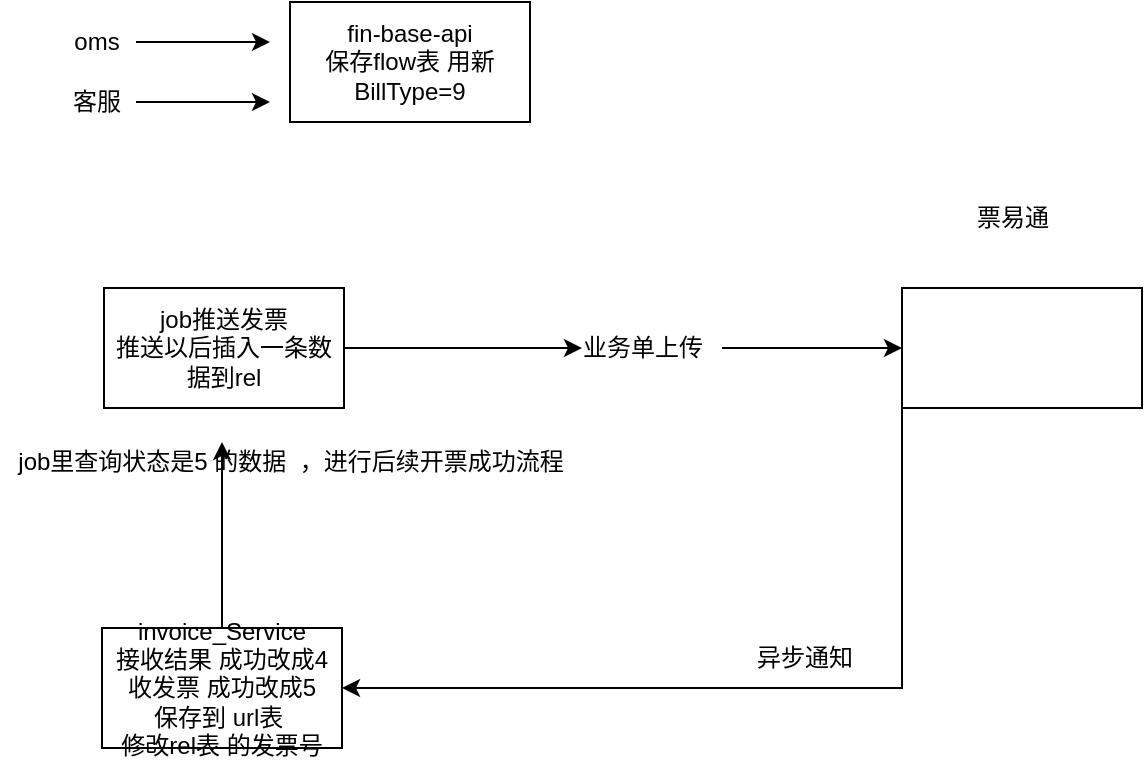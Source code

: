 <mxfile version="13.4.3" type="onedrive"><diagram id="kuiq06GXoNQaqBtNeJy2" name="第 1 页"><mxGraphModel dx="1422" dy="762" grid="1" gridSize="10" guides="1" tooltips="1" connect="1" arrows="1" fold="1" page="1" pageScale="1" pageWidth="827" pageHeight="1169" math="0" shadow="0"><root><mxCell id="0"/><mxCell id="1" parent="0"/><mxCell id="RibsczWT25ZcUJ5gs96W-2" style="edgeStyle=orthogonalEdgeStyle;rounded=0;orthogonalLoop=1;jettySize=auto;html=1;" parent="1" source="RibsczWT25ZcUJ5gs96W-1" edge="1"><mxGeometry relative="1" as="geometry"><mxPoint x="486" y="243" as="targetPoint"/></mxGeometry></mxCell><mxCell id="RibsczWT25ZcUJ5gs96W-1" value="job推送发票&lt;br&gt;推送以后插入一条数据到rel" style="rounded=0;whiteSpace=wrap;html=1;" parent="1" vertex="1"><mxGeometry x="247" y="213" width="120" height="60" as="geometry"/></mxCell><mxCell id="RibsczWT25ZcUJ5gs96W-7" style="edgeStyle=orthogonalEdgeStyle;rounded=0;orthogonalLoop=1;jettySize=auto;html=1;exitX=0;exitY=1;exitDx=0;exitDy=0;entryX=1;entryY=0.5;entryDx=0;entryDy=0;" parent="1" source="RibsczWT25ZcUJ5gs96W-3" target="RibsczWT25ZcUJ5gs96W-9" edge="1"><mxGeometry relative="1" as="geometry"><mxPoint x="496" y="353" as="targetPoint"/></mxGeometry></mxCell><mxCell id="RibsczWT25ZcUJ5gs96W-3" value="" style="rounded=0;whiteSpace=wrap;html=1;" parent="1" vertex="1"><mxGeometry x="646" y="213" width="120" height="60" as="geometry"/></mxCell><mxCell id="RibsczWT25ZcUJ5gs96W-5" style="edgeStyle=orthogonalEdgeStyle;rounded=0;orthogonalLoop=1;jettySize=auto;html=1;entryX=0;entryY=0.5;entryDx=0;entryDy=0;" parent="1" source="RibsczWT25ZcUJ5gs96W-4" target="RibsczWT25ZcUJ5gs96W-3" edge="1"><mxGeometry relative="1" as="geometry"><mxPoint x="636" y="243" as="targetPoint"/></mxGeometry></mxCell><mxCell id="RibsczWT25ZcUJ5gs96W-4" value="业务单上传" style="text;html=1;align=center;verticalAlign=middle;resizable=0;points=[];autosize=1;" parent="1" vertex="1"><mxGeometry x="476" y="233" width="80" height="20" as="geometry"/></mxCell><mxCell id="RibsczWT25ZcUJ5gs96W-6" value="票易通" style="text;html=1;align=center;verticalAlign=middle;resizable=0;points=[];autosize=1;" parent="1" vertex="1"><mxGeometry x="676" y="168" width="50" height="20" as="geometry"/></mxCell><mxCell id="LNexobFAPGbIyFt_N5VC-1" style="edgeStyle=orthogonalEdgeStyle;rounded=0;orthogonalLoop=1;jettySize=auto;html=1;" edge="1" parent="1" source="RibsczWT25ZcUJ5gs96W-9"><mxGeometry relative="1" as="geometry"><mxPoint x="306" y="290" as="targetPoint"/></mxGeometry></mxCell><mxCell id="RibsczWT25ZcUJ5gs96W-9" value="invoice_Service&lt;br&gt;接收结果 成功改成4 &lt;br&gt;收发票 成功改成5&lt;br&gt;保存到 url表&amp;nbsp; &lt;br&gt;修改rel表 的发票号&lt;br&gt;" style="rounded=0;whiteSpace=wrap;html=1;" parent="1" vertex="1"><mxGeometry x="246" y="383" width="120" height="60" as="geometry"/></mxCell><mxCell id="RibsczWT25ZcUJ5gs96W-10" value="异步通知" style="text;html=1;align=center;verticalAlign=middle;resizable=0;points=[];autosize=1;" parent="1" vertex="1"><mxGeometry x="567" y="388" width="60" height="20" as="geometry"/></mxCell><mxCell id="RibsczWT25ZcUJ5gs96W-12" value="fin-base-api&lt;br&gt;保存flow表 用新BillType=9" style="rounded=0;whiteSpace=wrap;html=1;" parent="1" vertex="1"><mxGeometry x="340" y="70" width="120" height="60" as="geometry"/></mxCell><mxCell id="RibsczWT25ZcUJ5gs96W-14" style="edgeStyle=orthogonalEdgeStyle;rounded=0;orthogonalLoop=1;jettySize=auto;html=1;" parent="1" source="RibsczWT25ZcUJ5gs96W-13" edge="1"><mxGeometry relative="1" as="geometry"><mxPoint x="330" y="90" as="targetPoint"/></mxGeometry></mxCell><mxCell id="RibsczWT25ZcUJ5gs96W-13" value="oms&lt;br&gt;" style="text;html=1;align=center;verticalAlign=middle;resizable=0;points=[];autosize=1;" parent="1" vertex="1"><mxGeometry x="223" y="80" width="40" height="20" as="geometry"/></mxCell><mxCell id="RibsczWT25ZcUJ5gs96W-16" style="edgeStyle=orthogonalEdgeStyle;rounded=0;orthogonalLoop=1;jettySize=auto;html=1;" parent="1" source="RibsczWT25ZcUJ5gs96W-15" edge="1"><mxGeometry relative="1" as="geometry"><mxPoint x="330" y="120" as="targetPoint"/></mxGeometry></mxCell><mxCell id="RibsczWT25ZcUJ5gs96W-15" value="客服" style="text;html=1;align=center;verticalAlign=middle;resizable=0;points=[];autosize=1;" parent="1" vertex="1"><mxGeometry x="223" y="110" width="40" height="20" as="geometry"/></mxCell><mxCell id="2" value="job里查询状态是5 的数据&amp;nbsp; ，进行后续开票成功流程" style="text;html=1;align=center;verticalAlign=middle;resizable=0;points=[];autosize=1;" vertex="1" parent="1"><mxGeometry x="195" y="290" width="290" height="20" as="geometry"/></mxCell></root></mxGraphModel></diagram></mxfile>